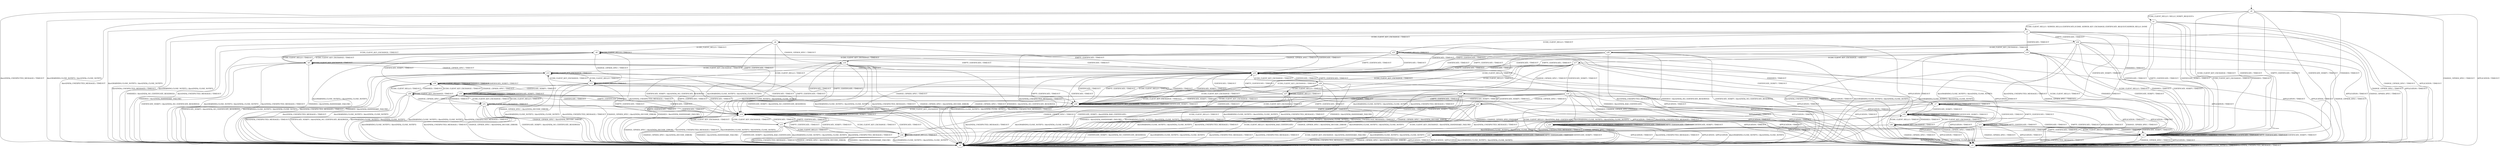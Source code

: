 digraph h4 {
s0 [label="s0"];
s1 [label="s1"];
s2 [label="s2"];
s3 [label="s3"];
s4 [label="s4"];
s5 [label="s5"];
s6 [label="s6"];
s7 [label="s7"];
s16 [label="s16"];
s23 [label="s23"];
s24 [label="s24"];
s32 [label="s32"];
s8 [label="s8"];
s9 [label="s9"];
s10 [label="s10"];
s11 [label="s11"];
s17 [label="s17"];
s25 [label="s25"];
s28 [label="s28"];
s36 [label="s36"];
s12 [label="s12"];
s13 [label="s13"];
s14 [label="s14"];
s18 [label="s18"];
s19 [label="s19"];
s26 [label="s26"];
s27 [label="s27"];
s29 [label="s29"];
s35 [label="s35"];
s15 [label="s15"];
s20 [label="s20"];
s21 [label="s21"];
s30 [label="s30"];
s33 [label="s33"];
s22 [label="s22"];
s31 [label="s31"];
s34 [label="s34"];
s0 -> s1 [label="ECDH_CLIENT_HELLO / HELLO_VERIFY_REQUEST+"];
s0 -> s2 [label="ECDH_CLIENT_KEY_EXCHANGE / TIMEOUT"];
s0 -> s3 [label="CHANGE_CIPHER_SPEC / TIMEOUT"];
s0 -> s2 [label="FINISHED / TIMEOUT"];
s0 -> s3 [label="APPLICATION / TIMEOUT"];
s0 -> s2 [label="CERTIFICATE / TIMEOUT"];
s0 -> s2 [label="EMPTY_CERTIFICATE / TIMEOUT"];
s0 -> s2 [label="CERTIFICATE_VERIFY / TIMEOUT"];
s0 -> s4 [label="Alert(WARNING,CLOSE_NOTIFY) / Alert(FATAL,CLOSE_NOTIFY)"];
s0 -> s4 [label="Alert(FATAL,UNEXPECTED_MESSAGE) / TIMEOUT"];
s1 -> s5 [label="ECDH_CLIENT_HELLO / SERVER_HELLO,CERTIFICATE,ECDHE_SERVER_KEY_EXCHANGE,CERTIFICATE_REQUEST,SERVER_HELLO_DONE"];
s1 -> s2 [label="ECDH_CLIENT_KEY_EXCHANGE / TIMEOUT"];
s1 -> s3 [label="CHANGE_CIPHER_SPEC / TIMEOUT"];
s1 -> s2 [label="FINISHED / TIMEOUT"];
s1 -> s3 [label="APPLICATION / TIMEOUT"];
s1 -> s2 [label="CERTIFICATE / TIMEOUT"];
s1 -> s2 [label="EMPTY_CERTIFICATE / TIMEOUT"];
s1 -> s2 [label="CERTIFICATE_VERIFY / TIMEOUT"];
s1 -> s4 [label="Alert(WARNING,CLOSE_NOTIFY) / Alert(FATAL,CLOSE_NOTIFY)"];
s1 -> s4 [label="Alert(FATAL,UNEXPECTED_MESSAGE) / TIMEOUT"];
s2 -> s2 [label="ECDH_CLIENT_HELLO / TIMEOUT"];
s2 -> s2 [label="ECDH_CLIENT_KEY_EXCHANGE / TIMEOUT"];
s2 -> s3 [label="CHANGE_CIPHER_SPEC / TIMEOUT"];
s2 -> s2 [label="FINISHED / TIMEOUT"];
s2 -> s3 [label="APPLICATION / TIMEOUT"];
s2 -> s2 [label="CERTIFICATE / TIMEOUT"];
s2 -> s2 [label="EMPTY_CERTIFICATE / TIMEOUT"];
s2 -> s2 [label="CERTIFICATE_VERIFY / TIMEOUT"];
s2 -> s4 [label="Alert(WARNING,CLOSE_NOTIFY) / Alert(FATAL,CLOSE_NOTIFY)"];
s2 -> s4 [label="Alert(FATAL,UNEXPECTED_MESSAGE) / TIMEOUT"];
s3 -> s3 [label="ECDH_CLIENT_HELLO / TIMEOUT"];
s3 -> s3 [label="ECDH_CLIENT_KEY_EXCHANGE / TIMEOUT"];
s3 -> s3 [label="CHANGE_CIPHER_SPEC / TIMEOUT"];
s3 -> s3 [label="FINISHED / TIMEOUT"];
s3 -> s3 [label="APPLICATION / TIMEOUT"];
s3 -> s3 [label="CERTIFICATE / TIMEOUT"];
s3 -> s3 [label="EMPTY_CERTIFICATE / TIMEOUT"];
s3 -> s3 [label="CERTIFICATE_VERIFY / TIMEOUT"];
s3 -> s3 [label="Alert(WARNING,CLOSE_NOTIFY) / TIMEOUT"];
s3 -> s3 [label="Alert(FATAL,UNEXPECTED_MESSAGE) / TIMEOUT"];
s4 -> s4 [label="ECDH_CLIENT_HELLO / SOCKET_CLOSED"];
s4 -> s4 [label="ECDH_CLIENT_KEY_EXCHANGE / SOCKET_CLOSED"];
s4 -> s4 [label="CHANGE_CIPHER_SPEC / SOCKET_CLOSED"];
s4 -> s4 [label="FINISHED / SOCKET_CLOSED"];
s4 -> s4 [label="APPLICATION / SOCKET_CLOSED"];
s4 -> s4 [label="CERTIFICATE / SOCKET_CLOSED"];
s4 -> s4 [label="EMPTY_CERTIFICATE / SOCKET_CLOSED"];
s4 -> s4 [label="CERTIFICATE_VERIFY / SOCKET_CLOSED"];
s4 -> s4 [label="Alert(WARNING,CLOSE_NOTIFY) / SOCKET_CLOSED"];
s4 -> s4 [label="Alert(FATAL,UNEXPECTED_MESSAGE) / SOCKET_CLOSED"];
s5 -> s23 [label="ECDH_CLIENT_HELLO / TIMEOUT"];
s5 -> s6 [label="ECDH_CLIENT_KEY_EXCHANGE / TIMEOUT"];
s5 -> s3 [label="CHANGE_CIPHER_SPEC / TIMEOUT"];
s5 -> s7 [label="FINISHED / TIMEOUT"];
s5 -> s3 [label="APPLICATION / TIMEOUT"];
s5 -> s16 [label="CERTIFICATE / TIMEOUT"];
s5 -> s24 [label="EMPTY_CERTIFICATE / TIMEOUT"];
s5 -> s32 [label="CERTIFICATE_VERIFY / TIMEOUT"];
s5 -> s4 [label="Alert(WARNING,CLOSE_NOTIFY) / Alert(FATAL,CLOSE_NOTIFY)"];
s5 -> s4 [label="Alert(FATAL,UNEXPECTED_MESSAGE) / TIMEOUT"];
s6 -> s8 [label="ECDH_CLIENT_HELLO / TIMEOUT"];
s6 -> s9 [label="ECDH_CLIENT_KEY_EXCHANGE / TIMEOUT"];
s6 -> s10 [label="CHANGE_CIPHER_SPEC / TIMEOUT"];
s6 -> s4 [label="FINISHED / Alert(FATAL,NO_CERTIFICATE_RESERVED)"];
s6 -> s3 [label="APPLICATION / TIMEOUT"];
s6 -> s25 [label="CERTIFICATE / TIMEOUT"];
s6 -> s25 [label="EMPTY_CERTIFICATE / TIMEOUT"];
s6 -> s4 [label="CERTIFICATE_VERIFY / Alert(FATAL,NO_CERTIFICATE_RESERVED)"];
s6 -> s4 [label="Alert(WARNING,CLOSE_NOTIFY) / Alert(FATAL,CLOSE_NOTIFY)"];
s6 -> s4 [label="Alert(FATAL,UNEXPECTED_MESSAGE) / TIMEOUT"];
s7 -> s7 [label="ECDH_CLIENT_HELLO / TIMEOUT"];
s7 -> s4 [label="ECDH_CLIENT_KEY_EXCHANGE / Alert(FATAL,HANDSHAKE_FAILURE)"];
s7 -> s3 [label="CHANGE_CIPHER_SPEC / TIMEOUT"];
s7 -> s7 [label="FINISHED / TIMEOUT"];
s7 -> s3 [label="APPLICATION / TIMEOUT"];
s7 -> s11 [label="CERTIFICATE / TIMEOUT"];
s7 -> s11 [label="EMPTY_CERTIFICATE / TIMEOUT"];
s7 -> s32 [label="CERTIFICATE_VERIFY / TIMEOUT"];
s7 -> s4 [label="Alert(WARNING,CLOSE_NOTIFY) / Alert(FATAL,CLOSE_NOTIFY)"];
s7 -> s4 [label="Alert(FATAL,UNEXPECTED_MESSAGE) / TIMEOUT"];
s16 -> s2 [label="ECDH_CLIENT_HELLO / TIMEOUT"];
s16 -> s17 [label="ECDH_CLIENT_KEY_EXCHANGE / TIMEOUT"];
s16 -> s3 [label="CHANGE_CIPHER_SPEC / TIMEOUT"];
s16 -> s2 [label="FINISHED / TIMEOUT"];
s16 -> s3 [label="APPLICATION / TIMEOUT"];
s16 -> s25 [label="CERTIFICATE / TIMEOUT"];
s16 -> s25 [label="EMPTY_CERTIFICATE / TIMEOUT"];
s16 -> s2 [label="CERTIFICATE_VERIFY / TIMEOUT"];
s16 -> s4 [label="Alert(WARNING,CLOSE_NOTIFY) / Alert(FATAL,CLOSE_NOTIFY)"];
s16 -> s4 [label="Alert(FATAL,UNEXPECTED_MESSAGE) / TIMEOUT"];
s23 -> s23 [label="ECDH_CLIENT_HELLO / TIMEOUT"];
s23 -> s9 [label="ECDH_CLIENT_KEY_EXCHANGE / TIMEOUT"];
s23 -> s3 [label="CHANGE_CIPHER_SPEC / TIMEOUT"];
s23 -> s7 [label="FINISHED / TIMEOUT"];
s23 -> s3 [label="APPLICATION / TIMEOUT"];
s23 -> s25 [label="CERTIFICATE / TIMEOUT"];
s23 -> s25 [label="EMPTY_CERTIFICATE / TIMEOUT"];
s23 -> s32 [label="CERTIFICATE_VERIFY / TIMEOUT"];
s23 -> s4 [label="Alert(WARNING,CLOSE_NOTIFY) / Alert(FATAL,CLOSE_NOTIFY)"];
s23 -> s4 [label="Alert(FATAL,UNEXPECTED_MESSAGE) / TIMEOUT"];
s24 -> s2 [label="ECDH_CLIENT_HELLO / TIMEOUT"];
s24 -> s28 [label="ECDH_CLIENT_KEY_EXCHANGE / TIMEOUT"];
s24 -> s3 [label="CHANGE_CIPHER_SPEC / TIMEOUT"];
s24 -> s2 [label="FINISHED / TIMEOUT"];
s24 -> s3 [label="APPLICATION / TIMEOUT"];
s24 -> s25 [label="CERTIFICATE / TIMEOUT"];
s24 -> s25 [label="EMPTY_CERTIFICATE / TIMEOUT"];
s24 -> s2 [label="CERTIFICATE_VERIFY / TIMEOUT"];
s24 -> s4 [label="Alert(WARNING,CLOSE_NOTIFY) / Alert(FATAL,CLOSE_NOTIFY)"];
s24 -> s4 [label="Alert(FATAL,UNEXPECTED_MESSAGE) / TIMEOUT"];
s32 -> s32 [label="ECDH_CLIENT_HELLO / TIMEOUT"];
s32 -> s36 [label="ECDH_CLIENT_KEY_EXCHANGE / TIMEOUT"];
s32 -> s3 [label="CHANGE_CIPHER_SPEC / TIMEOUT"];
s32 -> s32 [label="FINISHED / TIMEOUT"];
s32 -> s3 [label="APPLICATION / TIMEOUT"];
s32 -> s2 [label="CERTIFICATE / TIMEOUT"];
s32 -> s2 [label="EMPTY_CERTIFICATE / TIMEOUT"];
s32 -> s32 [label="CERTIFICATE_VERIFY / TIMEOUT"];
s32 -> s4 [label="Alert(WARNING,CLOSE_NOTIFY) / Alert(FATAL,CLOSE_NOTIFY)"];
s32 -> s4 [label="Alert(FATAL,UNEXPECTED_MESSAGE) / TIMEOUT"];
s8 -> s8 [label="ECDH_CLIENT_HELLO / TIMEOUT"];
s8 -> s9 [label="ECDH_CLIENT_KEY_EXCHANGE / TIMEOUT"];
s8 -> s12 [label="CHANGE_CIPHER_SPEC / TIMEOUT"];
s8 -> s4 [label="FINISHED / Alert(FATAL,HANDSHAKE_FAILURE)"];
s8 -> s3 [label="APPLICATION / TIMEOUT"];
s8 -> s25 [label="CERTIFICATE / TIMEOUT"];
s8 -> s25 [label="EMPTY_CERTIFICATE / TIMEOUT"];
s8 -> s26 [label="CERTIFICATE_VERIFY / TIMEOUT"];
s8 -> s4 [label="Alert(WARNING,CLOSE_NOTIFY) / Alert(FATAL,CLOSE_NOTIFY)"];
s8 -> s4 [label="Alert(FATAL,UNEXPECTED_MESSAGE) / TIMEOUT"];
s9 -> s8 [label="ECDH_CLIENT_HELLO / TIMEOUT"];
s9 -> s9 [label="ECDH_CLIENT_KEY_EXCHANGE / TIMEOUT"];
s9 -> s13 [label="CHANGE_CIPHER_SPEC / TIMEOUT"];
s9 -> s4 [label="FINISHED / Alert(FATAL,HANDSHAKE_FAILURE)"];
s9 -> s3 [label="APPLICATION / TIMEOUT"];
s9 -> s25 [label="CERTIFICATE / TIMEOUT"];
s9 -> s25 [label="EMPTY_CERTIFICATE / TIMEOUT"];
s9 -> s4 [label="CERTIFICATE_VERIFY / Alert(FATAL,NO_CERTIFICATE_RESERVED)"];
s9 -> s4 [label="Alert(WARNING,CLOSE_NOTIFY) / Alert(FATAL,CLOSE_NOTIFY)"];
s9 -> s4 [label="Alert(FATAL,UNEXPECTED_MESSAGE) / TIMEOUT"];
s10 -> s12 [label="ECDH_CLIENT_HELLO / TIMEOUT"];
s10 -> s13 [label="ECDH_CLIENT_KEY_EXCHANGE / TIMEOUT"];
s10 -> s4 [label="CHANGE_CIPHER_SPEC / Alert(FATAL,DECODE_ERROR)"];
s10 -> s4 [label="FINISHED / Alert(FATAL,NO_CERTIFICATE_RESERVED)"];
s10 -> s3 [label="APPLICATION / TIMEOUT"];
s10 -> s14 [label="CERTIFICATE / TIMEOUT"];
s10 -> s14 [label="EMPTY_CERTIFICATE / TIMEOUT"];
s10 -> s4 [label="CERTIFICATE_VERIFY / Alert(FATAL,NO_CERTIFICATE_RESERVED)"];
s10 -> s4 [label="Alert(WARNING,CLOSE_NOTIFY) / Alert(FATAL,CLOSE_NOTIFY)"];
s10 -> s4 [label="Alert(FATAL,UNEXPECTED_MESSAGE) / TIMEOUT"];
s11 -> s2 [label="ECDH_CLIENT_HELLO / TIMEOUT"];
s11 -> s4 [label="ECDH_CLIENT_KEY_EXCHANGE / Alert(FATAL,HANDSHAKE_FAILURE)"];
s11 -> s3 [label="CHANGE_CIPHER_SPEC / TIMEOUT"];
s11 -> s2 [label="FINISHED / TIMEOUT"];
s11 -> s3 [label="APPLICATION / TIMEOUT"];
s11 -> s11 [label="CERTIFICATE / TIMEOUT"];
s11 -> s11 [label="EMPTY_CERTIFICATE / TIMEOUT"];
s11 -> s2 [label="CERTIFICATE_VERIFY / TIMEOUT"];
s11 -> s4 [label="Alert(WARNING,CLOSE_NOTIFY) / Alert(FATAL,CLOSE_NOTIFY)"];
s11 -> s4 [label="Alert(FATAL,UNEXPECTED_MESSAGE) / TIMEOUT"];
s17 -> s27 [label="ECDH_CLIENT_HELLO / TIMEOUT"];
s17 -> s35 [label="ECDH_CLIENT_KEY_EXCHANGE / TIMEOUT"];
s17 -> s18 [label="CHANGE_CIPHER_SPEC / TIMEOUT"];
s17 -> s4 [label="FINISHED / Alert(FATAL,BAD_CERTIFICATE)"];
s17 -> s3 [label="APPLICATION / TIMEOUT"];
s17 -> s25 [label="CERTIFICATE / TIMEOUT"];
s17 -> s25 [label="EMPTY_CERTIFICATE / TIMEOUT"];
s17 -> s19 [label="CERTIFICATE_VERIFY / TIMEOUT"];
s17 -> s4 [label="Alert(WARNING,CLOSE_NOTIFY) / Alert(FATAL,CLOSE_NOTIFY)"];
s17 -> s4 [label="Alert(FATAL,UNEXPECTED_MESSAGE) / TIMEOUT"];
s25 -> s35 [label="ECDH_CLIENT_HELLO / TIMEOUT"];
s25 -> s29 [label="ECDH_CLIENT_KEY_EXCHANGE / TIMEOUT"];
s25 -> s14 [label="CHANGE_CIPHER_SPEC / TIMEOUT"];
s25 -> s35 [label="FINISHED / TIMEOUT"];
s25 -> s3 [label="APPLICATION / TIMEOUT"];
s25 -> s25 [label="CERTIFICATE / TIMEOUT"];
s25 -> s25 [label="EMPTY_CERTIFICATE / TIMEOUT"];
s25 -> s35 [label="CERTIFICATE_VERIFY / TIMEOUT"];
s25 -> s4 [label="Alert(WARNING,CLOSE_NOTIFY) / Alert(FATAL,CLOSE_NOTIFY)"];
s25 -> s4 [label="Alert(FATAL,UNEXPECTED_MESSAGE) / TIMEOUT"];
s28 -> s27 [label="ECDH_CLIENT_HELLO / TIMEOUT"];
s28 -> s35 [label="ECDH_CLIENT_KEY_EXCHANGE / TIMEOUT"];
s28 -> s10 [label="CHANGE_CIPHER_SPEC / TIMEOUT"];
s28 -> s4 [label="FINISHED / Alert(FATAL,NO_CERTIFICATE_RESERVED)"];
s28 -> s3 [label="APPLICATION / TIMEOUT"];
s28 -> s25 [label="CERTIFICATE / TIMEOUT"];
s28 -> s25 [label="EMPTY_CERTIFICATE / TIMEOUT"];
s28 -> s4 [label="CERTIFICATE_VERIFY / Alert(FATAL,NO_CERTIFICATE_RESERVED)"];
s28 -> s4 [label="Alert(WARNING,CLOSE_NOTIFY) / Alert(FATAL,CLOSE_NOTIFY)"];
s28 -> s4 [label="Alert(FATAL,UNEXPECTED_MESSAGE) / TIMEOUT"];
s36 -> s32 [label="ECDH_CLIENT_HELLO / TIMEOUT"];
s36 -> s36 [label="ECDH_CLIENT_KEY_EXCHANGE / TIMEOUT"];
s36 -> s3 [label="CHANGE_CIPHER_SPEC / TIMEOUT"];
s36 -> s32 [label="FINISHED / TIMEOUT"];
s36 -> s3 [label="APPLICATION / TIMEOUT"];
s36 -> s2 [label="CERTIFICATE / TIMEOUT"];
s36 -> s2 [label="EMPTY_CERTIFICATE / TIMEOUT"];
s36 -> s4 [label="CERTIFICATE_VERIFY / Alert(FATAL,NO_CERTIFICATE_RESERVED)"];
s36 -> s4 [label="Alert(WARNING,CLOSE_NOTIFY) / Alert(FATAL,CLOSE_NOTIFY)"];
s36 -> s4 [label="Alert(FATAL,UNEXPECTED_MESSAGE) / TIMEOUT"];
s12 -> s12 [label="ECDH_CLIENT_HELLO / TIMEOUT"];
s12 -> s13 [label="ECDH_CLIENT_KEY_EXCHANGE / TIMEOUT"];
s12 -> s4 [label="CHANGE_CIPHER_SPEC / Alert(FATAL,DECODE_ERROR)"];
s12 -> s4 [label="FINISHED / Alert(FATAL,HANDSHAKE_FAILURE)"];
s12 -> s3 [label="APPLICATION / TIMEOUT"];
s12 -> s14 [label="CERTIFICATE / TIMEOUT"];
s12 -> s14 [label="EMPTY_CERTIFICATE / TIMEOUT"];
s12 -> s33 [label="CERTIFICATE_VERIFY / TIMEOUT"];
s12 -> s4 [label="Alert(WARNING,CLOSE_NOTIFY) / Alert(FATAL,CLOSE_NOTIFY)"];
s12 -> s4 [label="Alert(FATAL,UNEXPECTED_MESSAGE) / TIMEOUT"];
s13 -> s12 [label="ECDH_CLIENT_HELLO / TIMEOUT"];
s13 -> s13 [label="ECDH_CLIENT_KEY_EXCHANGE / TIMEOUT"];
s13 -> s4 [label="CHANGE_CIPHER_SPEC / Alert(FATAL,DECODE_ERROR)"];
s13 -> s4 [label="FINISHED / Alert(FATAL,HANDSHAKE_FAILURE)"];
s13 -> s3 [label="APPLICATION / TIMEOUT"];
s13 -> s14 [label="CERTIFICATE / TIMEOUT"];
s13 -> s14 [label="EMPTY_CERTIFICATE / TIMEOUT"];
s13 -> s4 [label="CERTIFICATE_VERIFY / Alert(FATAL,NO_CERTIFICATE_RESERVED)"];
s13 -> s4 [label="Alert(WARNING,CLOSE_NOTIFY) / Alert(FATAL,CLOSE_NOTIFY)"];
s13 -> s4 [label="Alert(FATAL,UNEXPECTED_MESSAGE) / TIMEOUT"];
s14 -> s14 [label="ECDH_CLIENT_HELLO / TIMEOUT"];
s14 -> s15 [label="ECDH_CLIENT_KEY_EXCHANGE / TIMEOUT"];
s14 -> s4 [label="CHANGE_CIPHER_SPEC / Alert(FATAL,DECODE_ERROR)"];
s14 -> s14 [label="FINISHED / TIMEOUT"];
s14 -> s3 [label="APPLICATION / TIMEOUT"];
s14 -> s14 [label="CERTIFICATE / TIMEOUT"];
s14 -> s14 [label="EMPTY_CERTIFICATE / TIMEOUT"];
s14 -> s14 [label="CERTIFICATE_VERIFY / TIMEOUT"];
s14 -> s4 [label="Alert(WARNING,CLOSE_NOTIFY) / Alert(FATAL,CLOSE_NOTIFY)"];
s14 -> s4 [label="Alert(FATAL,UNEXPECTED_MESSAGE) / TIMEOUT"];
s18 -> s34 [label="ECDH_CLIENT_HELLO / TIMEOUT"];
s18 -> s14 [label="ECDH_CLIENT_KEY_EXCHANGE / TIMEOUT"];
s18 -> s4 [label="CHANGE_CIPHER_SPEC / Alert(FATAL,DECODE_ERROR)"];
s18 -> s4 [label="FINISHED / Alert(FATAL,BAD_CERTIFICATE)"];
s18 -> s3 [label="APPLICATION / TIMEOUT"];
s18 -> s14 [label="CERTIFICATE / TIMEOUT"];
s18 -> s14 [label="EMPTY_CERTIFICATE / TIMEOUT"];
s18 -> s20 [label="CERTIFICATE_VERIFY / TIMEOUT"];
s18 -> s4 [label="Alert(WARNING,CLOSE_NOTIFY) / Alert(FATAL,CLOSE_NOTIFY)"];
s18 -> s4 [label="Alert(FATAL,UNEXPECTED_MESSAGE) / TIMEOUT"];
s19 -> s4 [label="ECDH_CLIENT_HELLO / Alert(FATAL,BAD_CERTIFICATE)"];
s19 -> s35 [label="ECDH_CLIENT_KEY_EXCHANGE / TIMEOUT"];
s19 -> s20 [label="CHANGE_CIPHER_SPEC / TIMEOUT"];
s19 -> s21 [label="FINISHED / CHANGE_CIPHER_SPEC,FINISHED"];
s19 -> s3 [label="APPLICATION / TIMEOUT"];
s19 -> s35 [label="CERTIFICATE / TIMEOUT"];
s19 -> s35 [label="EMPTY_CERTIFICATE / TIMEOUT"];
s19 -> s35 [label="CERTIFICATE_VERIFY / TIMEOUT"];
s19 -> s4 [label="Alert(WARNING,CLOSE_NOTIFY) / Alert(FATAL,CLOSE_NOTIFY)"];
s19 -> s4 [label="Alert(FATAL,UNEXPECTED_MESSAGE) / TIMEOUT"];
s26 -> s26 [label="ECDH_CLIENT_HELLO / TIMEOUT"];
s26 -> s30 [label="ECDH_CLIENT_KEY_EXCHANGE / TIMEOUT"];
s26 -> s33 [label="CHANGE_CIPHER_SPEC / TIMEOUT"];
s26 -> s26 [label="FINISHED / TIMEOUT"];
s26 -> s3 [label="APPLICATION / TIMEOUT"];
s26 -> s35 [label="CERTIFICATE / TIMEOUT"];
s26 -> s35 [label="EMPTY_CERTIFICATE / TIMEOUT"];
s26 -> s26 [label="CERTIFICATE_VERIFY / TIMEOUT"];
s26 -> s4 [label="Alert(WARNING,CLOSE_NOTIFY) / Alert(FATAL,CLOSE_NOTIFY)"];
s26 -> s4 [label="Alert(FATAL,UNEXPECTED_MESSAGE) / TIMEOUT"];
s27 -> s27 [label="ECDH_CLIENT_HELLO / TIMEOUT"];
s27 -> s35 [label="ECDH_CLIENT_KEY_EXCHANGE / TIMEOUT"];
s27 -> s34 [label="CHANGE_CIPHER_SPEC / TIMEOUT"];
s27 -> s4 [label="FINISHED / Alert(FATAL,HANDSHAKE_FAILURE)"];
s27 -> s3 [label="APPLICATION / TIMEOUT"];
s27 -> s25 [label="CERTIFICATE / TIMEOUT"];
s27 -> s25 [label="EMPTY_CERTIFICATE / TIMEOUT"];
s27 -> s35 [label="CERTIFICATE_VERIFY / TIMEOUT"];
s27 -> s4 [label="Alert(WARNING,CLOSE_NOTIFY) / Alert(FATAL,CLOSE_NOTIFY)"];
s27 -> s4 [label="Alert(FATAL,UNEXPECTED_MESSAGE) / TIMEOUT"];
s29 -> s27 [label="ECDH_CLIENT_HELLO / TIMEOUT"];
s29 -> s35 [label="ECDH_CLIENT_KEY_EXCHANGE / TIMEOUT"];
s29 -> s15 [label="CHANGE_CIPHER_SPEC / TIMEOUT"];
s29 -> s4 [label="FINISHED / Alert(FATAL,HANDSHAKE_FAILURE)"];
s29 -> s3 [label="APPLICATION / TIMEOUT"];
s29 -> s25 [label="CERTIFICATE / TIMEOUT"];
s29 -> s25 [label="EMPTY_CERTIFICATE / TIMEOUT"];
s29 -> s4 [label="CERTIFICATE_VERIFY / Alert(FATAL,BAD_CERTIFICATE)"];
s29 -> s4 [label="Alert(WARNING,CLOSE_NOTIFY) / Alert(FATAL,CLOSE_NOTIFY)"];
s29 -> s4 [label="Alert(FATAL,UNEXPECTED_MESSAGE) / TIMEOUT"];
s35 -> s35 [label="ECDH_CLIENT_HELLO / TIMEOUT"];
s35 -> s35 [label="ECDH_CLIENT_KEY_EXCHANGE / TIMEOUT"];
s35 -> s14 [label="CHANGE_CIPHER_SPEC / TIMEOUT"];
s35 -> s35 [label="FINISHED / TIMEOUT"];
s35 -> s3 [label="APPLICATION / TIMEOUT"];
s35 -> s25 [label="CERTIFICATE / TIMEOUT"];
s35 -> s25 [label="EMPTY_CERTIFICATE / TIMEOUT"];
s35 -> s35 [label="CERTIFICATE_VERIFY / TIMEOUT"];
s35 -> s4 [label="Alert(WARNING,CLOSE_NOTIFY) / Alert(FATAL,CLOSE_NOTIFY)"];
s35 -> s4 [label="Alert(FATAL,UNEXPECTED_MESSAGE) / TIMEOUT"];
s15 -> s34 [label="ECDH_CLIENT_HELLO / TIMEOUT"];
s15 -> s14 [label="ECDH_CLIENT_KEY_EXCHANGE / TIMEOUT"];
s15 -> s4 [label="CHANGE_CIPHER_SPEC / Alert(FATAL,DECODE_ERROR)"];
s15 -> s4 [label="FINISHED / Alert(FATAL,HANDSHAKE_FAILURE)"];
s15 -> s3 [label="APPLICATION / TIMEOUT"];
s15 -> s14 [label="CERTIFICATE / TIMEOUT"];
s15 -> s14 [label="EMPTY_CERTIFICATE / TIMEOUT"];
s15 -> s4 [label="CERTIFICATE_VERIFY / Alert(FATAL,BAD_CERTIFICATE)"];
s15 -> s4 [label="Alert(WARNING,CLOSE_NOTIFY) / Alert(FATAL,CLOSE_NOTIFY)"];
s15 -> s4 [label="Alert(FATAL,UNEXPECTED_MESSAGE) / TIMEOUT"];
s20 -> s4 [label="ECDH_CLIENT_HELLO / Alert(FATAL,BAD_CERTIFICATE)"];
s20 -> s14 [label="ECDH_CLIENT_KEY_EXCHANGE / TIMEOUT"];
s20 -> s4 [label="CHANGE_CIPHER_SPEC / Alert(FATAL,DECODE_ERROR)"];
s20 -> s22 [label="FINISHED / CHANGE_CIPHER_SPEC,FINISHED"];
s20 -> s3 [label="APPLICATION / TIMEOUT"];
s20 -> s14 [label="CERTIFICATE / TIMEOUT"];
s20 -> s14 [label="EMPTY_CERTIFICATE / TIMEOUT"];
s20 -> s14 [label="CERTIFICATE_VERIFY / TIMEOUT"];
s20 -> s4 [label="Alert(WARNING,CLOSE_NOTIFY) / Alert(FATAL,CLOSE_NOTIFY)"];
s20 -> s4 [label="Alert(FATAL,UNEXPECTED_MESSAGE) / TIMEOUT"];
s21 -> s21 [label="ECDH_CLIENT_HELLO / TIMEOUT"];
s21 -> s21 [label="ECDH_CLIENT_KEY_EXCHANGE / TIMEOUT"];
s21 -> s22 [label="CHANGE_CIPHER_SPEC / TIMEOUT"];
s21 -> s21 [label="FINISHED / TIMEOUT"];
s21 -> s4 [label="APPLICATION / APPLICATION"];
s21 -> s21 [label="CERTIFICATE / TIMEOUT"];
s21 -> s21 [label="EMPTY_CERTIFICATE / TIMEOUT"];
s21 -> s21 [label="CERTIFICATE_VERIFY / TIMEOUT"];
s21 -> s4 [label="Alert(WARNING,CLOSE_NOTIFY) / Alert(FATAL,CLOSE_NOTIFY)"];
s21 -> s4 [label="Alert(FATAL,UNEXPECTED_MESSAGE) / TIMEOUT"];
s30 -> s26 [label="ECDH_CLIENT_HELLO / TIMEOUT"];
s30 -> s30 [label="ECDH_CLIENT_KEY_EXCHANGE / TIMEOUT"];
s30 -> s31 [label="CHANGE_CIPHER_SPEC / TIMEOUT"];
s30 -> s26 [label="FINISHED / TIMEOUT"];
s30 -> s3 [label="APPLICATION / TIMEOUT"];
s30 -> s35 [label="CERTIFICATE / TIMEOUT"];
s30 -> s35 [label="EMPTY_CERTIFICATE / TIMEOUT"];
s30 -> s4 [label="CERTIFICATE_VERIFY / Alert(FATAL,NO_CERTIFICATE_RESERVED)"];
s30 -> s4 [label="Alert(WARNING,CLOSE_NOTIFY) / Alert(FATAL,CLOSE_NOTIFY)"];
s30 -> s4 [label="Alert(FATAL,UNEXPECTED_MESSAGE) / TIMEOUT"];
s33 -> s33 [label="ECDH_CLIENT_HELLO / TIMEOUT"];
s33 -> s31 [label="ECDH_CLIENT_KEY_EXCHANGE / TIMEOUT"];
s33 -> s4 [label="CHANGE_CIPHER_SPEC / Alert(FATAL,DECODE_ERROR)"];
s33 -> s33 [label="FINISHED / TIMEOUT"];
s33 -> s3 [label="APPLICATION / TIMEOUT"];
s33 -> s14 [label="CERTIFICATE / TIMEOUT"];
s33 -> s14 [label="EMPTY_CERTIFICATE / TIMEOUT"];
s33 -> s33 [label="CERTIFICATE_VERIFY / TIMEOUT"];
s33 -> s4 [label="Alert(WARNING,CLOSE_NOTIFY) / Alert(FATAL,CLOSE_NOTIFY)"];
s33 -> s4 [label="Alert(FATAL,UNEXPECTED_MESSAGE) / TIMEOUT"];
s22 -> s22 [label="ECDH_CLIENT_HELLO / TIMEOUT"];
s22 -> s22 [label="ECDH_CLIENT_KEY_EXCHANGE / TIMEOUT"];
s22 -> s4 [label="CHANGE_CIPHER_SPEC / Alert(FATAL,DECODE_ERROR)"];
s22 -> s22 [label="FINISHED / TIMEOUT"];
s22 -> s4 [label="APPLICATION / APPLICATION"];
s22 -> s22 [label="CERTIFICATE / TIMEOUT"];
s22 -> s22 [label="EMPTY_CERTIFICATE / TIMEOUT"];
s22 -> s22 [label="CERTIFICATE_VERIFY / TIMEOUT"];
s22 -> s4 [label="Alert(WARNING,CLOSE_NOTIFY) / Alert(FATAL,CLOSE_NOTIFY)"];
s22 -> s4 [label="Alert(FATAL,UNEXPECTED_MESSAGE) / TIMEOUT"];
s31 -> s33 [label="ECDH_CLIENT_HELLO / TIMEOUT"];
s31 -> s31 [label="ECDH_CLIENT_KEY_EXCHANGE / TIMEOUT"];
s31 -> s4 [label="CHANGE_CIPHER_SPEC / Alert(FATAL,DECODE_ERROR)"];
s31 -> s33 [label="FINISHED / TIMEOUT"];
s31 -> s3 [label="APPLICATION / TIMEOUT"];
s31 -> s14 [label="CERTIFICATE / TIMEOUT"];
s31 -> s14 [label="EMPTY_CERTIFICATE / TIMEOUT"];
s31 -> s4 [label="CERTIFICATE_VERIFY / Alert(FATAL,NO_CERTIFICATE_RESERVED)"];
s31 -> s4 [label="Alert(WARNING,CLOSE_NOTIFY) / Alert(FATAL,CLOSE_NOTIFY)"];
s31 -> s4 [label="Alert(FATAL,UNEXPECTED_MESSAGE) / TIMEOUT"];
s34 -> s34 [label="ECDH_CLIENT_HELLO / TIMEOUT"];
s34 -> s14 [label="ECDH_CLIENT_KEY_EXCHANGE / TIMEOUT"];
s34 -> s4 [label="CHANGE_CIPHER_SPEC / Alert(FATAL,DECODE_ERROR)"];
s34 -> s4 [label="FINISHED / Alert(FATAL,HANDSHAKE_FAILURE)"];
s34 -> s3 [label="APPLICATION / TIMEOUT"];
s34 -> s14 [label="CERTIFICATE / TIMEOUT"];
s34 -> s14 [label="EMPTY_CERTIFICATE / TIMEOUT"];
s34 -> s14 [label="CERTIFICATE_VERIFY / TIMEOUT"];
s34 -> s4 [label="Alert(WARNING,CLOSE_NOTIFY) / Alert(FATAL,CLOSE_NOTIFY)"];
s34 -> s4 [label="Alert(FATAL,UNEXPECTED_MESSAGE) / TIMEOUT"];
__start0 [shape=none, label=""];
__start0 -> s0 [label=""];
}

